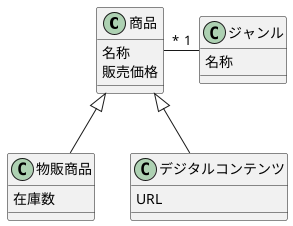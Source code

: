 @startuml

class 商品 {
  名称
  販売価格
}

class 物販商品 {
  在庫数
}

class デジタルコンテンツ {
  URL
}

class ジャンル {
  名称
}

商品 <|-- 物販商品
商品 <|-- デジタルコンテンツ

商品 "*"-r-"1" ジャンル

@enduml
